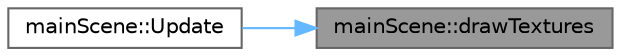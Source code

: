digraph "mainScene::drawTextures"
{
 // INTERACTIVE_SVG=YES
 // LATEX_PDF_SIZE
  bgcolor="transparent";
  edge [fontname=Helvetica,fontsize=10,labelfontname=Helvetica,labelfontsize=10];
  node [fontname=Helvetica,fontsize=10,shape=box,height=0.2,width=0.4];
  rankdir="RL";
  Node1 [label="mainScene::drawTextures",height=0.2,width=0.4,color="gray40", fillcolor="grey60", style="filled", fontcolor="black",tooltip=" "];
  Node1 -> Node2 [dir="back",color="steelblue1",style="solid"];
  Node2 [label="mainScene::Update",height=0.2,width=0.4,color="grey40", fillcolor="white", style="filled",URL="$classmain_scene.html#a462b45f1597dfe7e83d76ea085d9cbf7",tooltip=" "];
}
